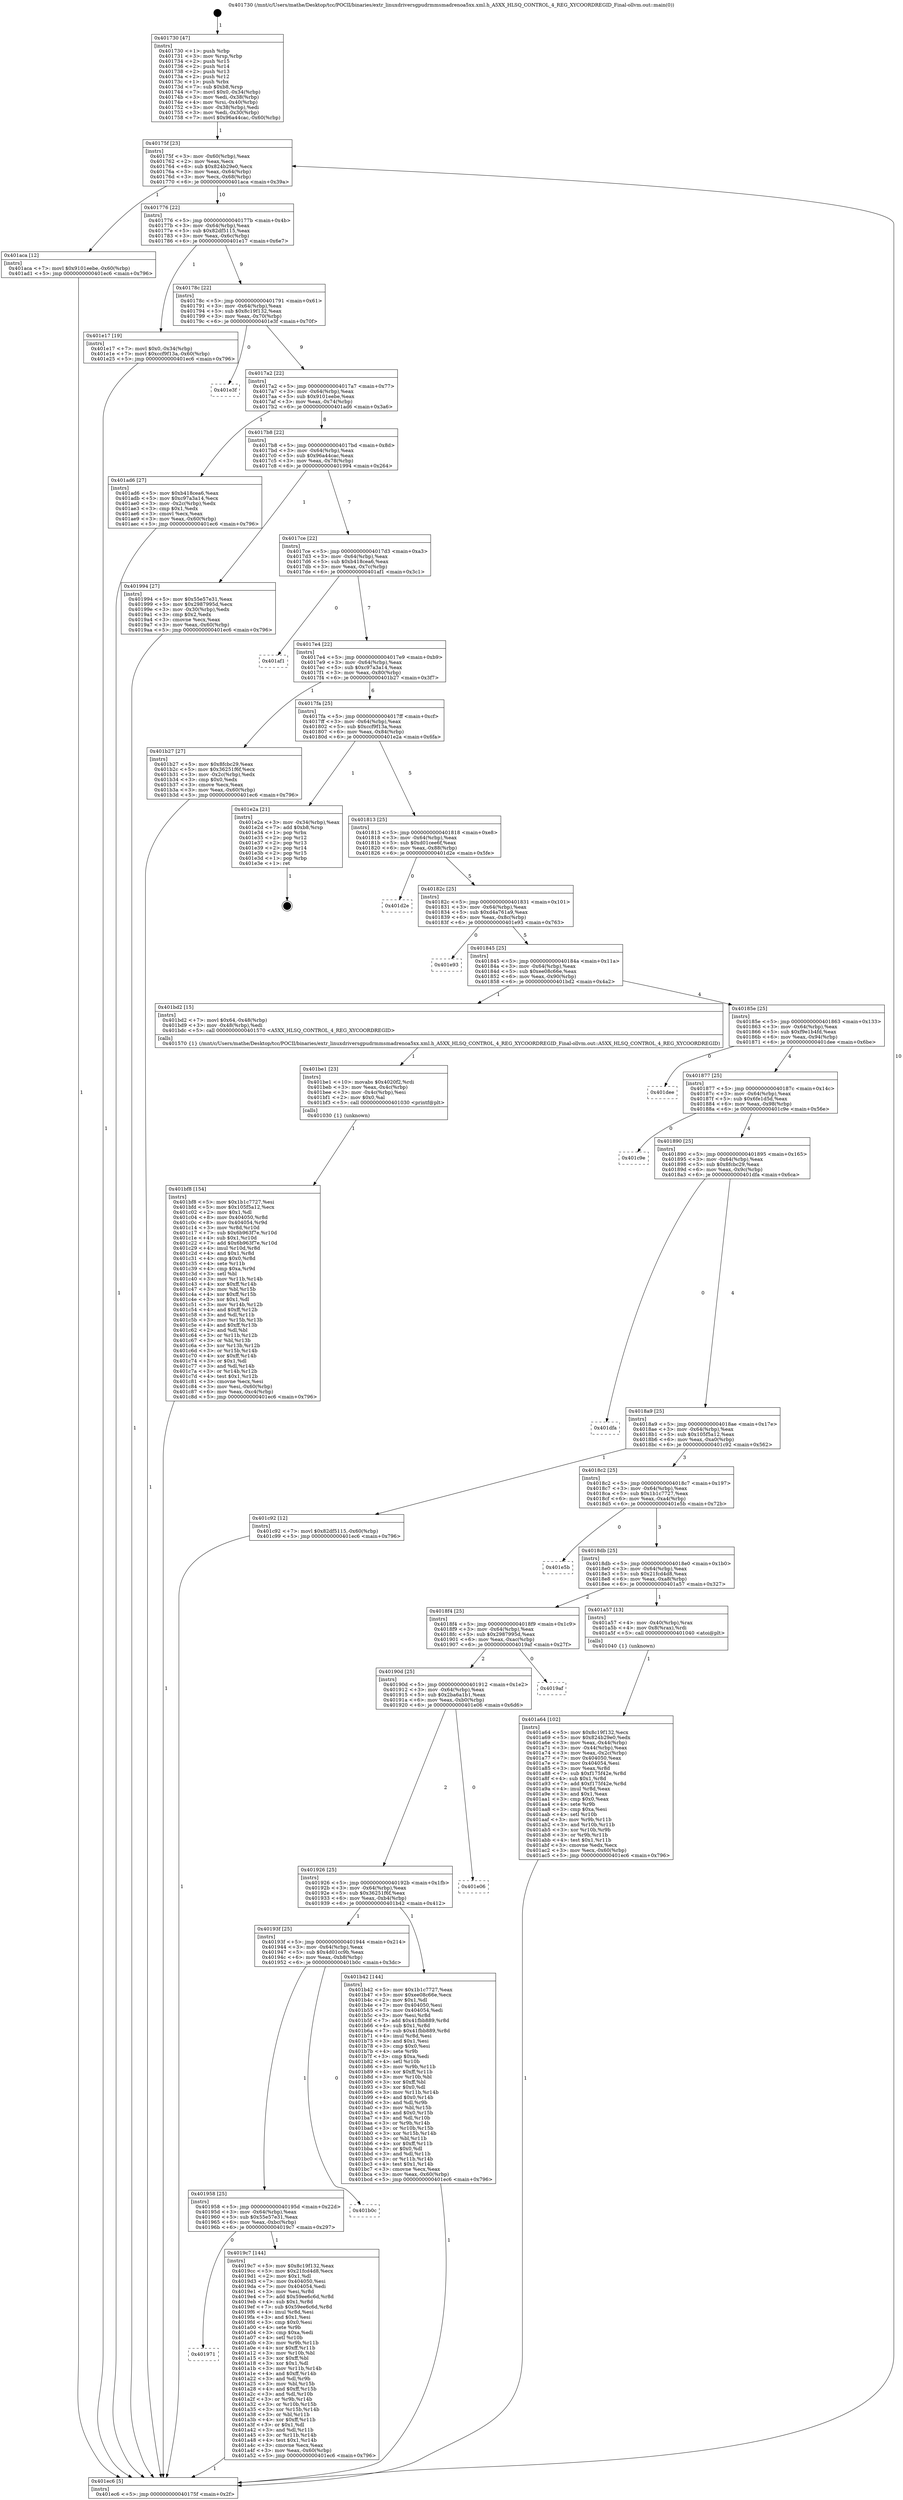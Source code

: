 digraph "0x401730" {
  label = "0x401730 (/mnt/c/Users/mathe/Desktop/tcc/POCII/binaries/extr_linuxdriversgpudrmmsmadrenoa5xx.xml.h_A5XX_HLSQ_CONTROL_4_REG_XYCOORDREGID_Final-ollvm.out::main(0))"
  labelloc = "t"
  node[shape=record]

  Entry [label="",width=0.3,height=0.3,shape=circle,fillcolor=black,style=filled]
  "0x40175f" [label="{
     0x40175f [23]\l
     | [instrs]\l
     &nbsp;&nbsp;0x40175f \<+3\>: mov -0x60(%rbp),%eax\l
     &nbsp;&nbsp;0x401762 \<+2\>: mov %eax,%ecx\l
     &nbsp;&nbsp;0x401764 \<+6\>: sub $0x824b29e0,%ecx\l
     &nbsp;&nbsp;0x40176a \<+3\>: mov %eax,-0x64(%rbp)\l
     &nbsp;&nbsp;0x40176d \<+3\>: mov %ecx,-0x68(%rbp)\l
     &nbsp;&nbsp;0x401770 \<+6\>: je 0000000000401aca \<main+0x39a\>\l
  }"]
  "0x401aca" [label="{
     0x401aca [12]\l
     | [instrs]\l
     &nbsp;&nbsp;0x401aca \<+7\>: movl $0x9101eebe,-0x60(%rbp)\l
     &nbsp;&nbsp;0x401ad1 \<+5\>: jmp 0000000000401ec6 \<main+0x796\>\l
  }"]
  "0x401776" [label="{
     0x401776 [22]\l
     | [instrs]\l
     &nbsp;&nbsp;0x401776 \<+5\>: jmp 000000000040177b \<main+0x4b\>\l
     &nbsp;&nbsp;0x40177b \<+3\>: mov -0x64(%rbp),%eax\l
     &nbsp;&nbsp;0x40177e \<+5\>: sub $0x82df5115,%eax\l
     &nbsp;&nbsp;0x401783 \<+3\>: mov %eax,-0x6c(%rbp)\l
     &nbsp;&nbsp;0x401786 \<+6\>: je 0000000000401e17 \<main+0x6e7\>\l
  }"]
  Exit [label="",width=0.3,height=0.3,shape=circle,fillcolor=black,style=filled,peripheries=2]
  "0x401e17" [label="{
     0x401e17 [19]\l
     | [instrs]\l
     &nbsp;&nbsp;0x401e17 \<+7\>: movl $0x0,-0x34(%rbp)\l
     &nbsp;&nbsp;0x401e1e \<+7\>: movl $0xccf9f13a,-0x60(%rbp)\l
     &nbsp;&nbsp;0x401e25 \<+5\>: jmp 0000000000401ec6 \<main+0x796\>\l
  }"]
  "0x40178c" [label="{
     0x40178c [22]\l
     | [instrs]\l
     &nbsp;&nbsp;0x40178c \<+5\>: jmp 0000000000401791 \<main+0x61\>\l
     &nbsp;&nbsp;0x401791 \<+3\>: mov -0x64(%rbp),%eax\l
     &nbsp;&nbsp;0x401794 \<+5\>: sub $0x8c19f132,%eax\l
     &nbsp;&nbsp;0x401799 \<+3\>: mov %eax,-0x70(%rbp)\l
     &nbsp;&nbsp;0x40179c \<+6\>: je 0000000000401e3f \<main+0x70f\>\l
  }"]
  "0x401bf8" [label="{
     0x401bf8 [154]\l
     | [instrs]\l
     &nbsp;&nbsp;0x401bf8 \<+5\>: mov $0x1b1c7727,%esi\l
     &nbsp;&nbsp;0x401bfd \<+5\>: mov $0x105f5a12,%ecx\l
     &nbsp;&nbsp;0x401c02 \<+2\>: mov $0x1,%dl\l
     &nbsp;&nbsp;0x401c04 \<+8\>: mov 0x404050,%r8d\l
     &nbsp;&nbsp;0x401c0c \<+8\>: mov 0x404054,%r9d\l
     &nbsp;&nbsp;0x401c14 \<+3\>: mov %r8d,%r10d\l
     &nbsp;&nbsp;0x401c17 \<+7\>: sub $0x6b963f7e,%r10d\l
     &nbsp;&nbsp;0x401c1e \<+4\>: sub $0x1,%r10d\l
     &nbsp;&nbsp;0x401c22 \<+7\>: add $0x6b963f7e,%r10d\l
     &nbsp;&nbsp;0x401c29 \<+4\>: imul %r10d,%r8d\l
     &nbsp;&nbsp;0x401c2d \<+4\>: and $0x1,%r8d\l
     &nbsp;&nbsp;0x401c31 \<+4\>: cmp $0x0,%r8d\l
     &nbsp;&nbsp;0x401c35 \<+4\>: sete %r11b\l
     &nbsp;&nbsp;0x401c39 \<+4\>: cmp $0xa,%r9d\l
     &nbsp;&nbsp;0x401c3d \<+3\>: setl %bl\l
     &nbsp;&nbsp;0x401c40 \<+3\>: mov %r11b,%r14b\l
     &nbsp;&nbsp;0x401c43 \<+4\>: xor $0xff,%r14b\l
     &nbsp;&nbsp;0x401c47 \<+3\>: mov %bl,%r15b\l
     &nbsp;&nbsp;0x401c4a \<+4\>: xor $0xff,%r15b\l
     &nbsp;&nbsp;0x401c4e \<+3\>: xor $0x1,%dl\l
     &nbsp;&nbsp;0x401c51 \<+3\>: mov %r14b,%r12b\l
     &nbsp;&nbsp;0x401c54 \<+4\>: and $0xff,%r12b\l
     &nbsp;&nbsp;0x401c58 \<+3\>: and %dl,%r11b\l
     &nbsp;&nbsp;0x401c5b \<+3\>: mov %r15b,%r13b\l
     &nbsp;&nbsp;0x401c5e \<+4\>: and $0xff,%r13b\l
     &nbsp;&nbsp;0x401c62 \<+2\>: and %dl,%bl\l
     &nbsp;&nbsp;0x401c64 \<+3\>: or %r11b,%r12b\l
     &nbsp;&nbsp;0x401c67 \<+3\>: or %bl,%r13b\l
     &nbsp;&nbsp;0x401c6a \<+3\>: xor %r13b,%r12b\l
     &nbsp;&nbsp;0x401c6d \<+3\>: or %r15b,%r14b\l
     &nbsp;&nbsp;0x401c70 \<+4\>: xor $0xff,%r14b\l
     &nbsp;&nbsp;0x401c74 \<+3\>: or $0x1,%dl\l
     &nbsp;&nbsp;0x401c77 \<+3\>: and %dl,%r14b\l
     &nbsp;&nbsp;0x401c7a \<+3\>: or %r14b,%r12b\l
     &nbsp;&nbsp;0x401c7d \<+4\>: test $0x1,%r12b\l
     &nbsp;&nbsp;0x401c81 \<+3\>: cmovne %ecx,%esi\l
     &nbsp;&nbsp;0x401c84 \<+3\>: mov %esi,-0x60(%rbp)\l
     &nbsp;&nbsp;0x401c87 \<+6\>: mov %eax,-0xc4(%rbp)\l
     &nbsp;&nbsp;0x401c8d \<+5\>: jmp 0000000000401ec6 \<main+0x796\>\l
  }"]
  "0x401e3f" [label="{
     0x401e3f\l
  }", style=dashed]
  "0x4017a2" [label="{
     0x4017a2 [22]\l
     | [instrs]\l
     &nbsp;&nbsp;0x4017a2 \<+5\>: jmp 00000000004017a7 \<main+0x77\>\l
     &nbsp;&nbsp;0x4017a7 \<+3\>: mov -0x64(%rbp),%eax\l
     &nbsp;&nbsp;0x4017aa \<+5\>: sub $0x9101eebe,%eax\l
     &nbsp;&nbsp;0x4017af \<+3\>: mov %eax,-0x74(%rbp)\l
     &nbsp;&nbsp;0x4017b2 \<+6\>: je 0000000000401ad6 \<main+0x3a6\>\l
  }"]
  "0x401be1" [label="{
     0x401be1 [23]\l
     | [instrs]\l
     &nbsp;&nbsp;0x401be1 \<+10\>: movabs $0x4020f2,%rdi\l
     &nbsp;&nbsp;0x401beb \<+3\>: mov %eax,-0x4c(%rbp)\l
     &nbsp;&nbsp;0x401bee \<+3\>: mov -0x4c(%rbp),%esi\l
     &nbsp;&nbsp;0x401bf1 \<+2\>: mov $0x0,%al\l
     &nbsp;&nbsp;0x401bf3 \<+5\>: call 0000000000401030 \<printf@plt\>\l
     | [calls]\l
     &nbsp;&nbsp;0x401030 \{1\} (unknown)\l
  }"]
  "0x401ad6" [label="{
     0x401ad6 [27]\l
     | [instrs]\l
     &nbsp;&nbsp;0x401ad6 \<+5\>: mov $0xb418cea6,%eax\l
     &nbsp;&nbsp;0x401adb \<+5\>: mov $0xc97a3a14,%ecx\l
     &nbsp;&nbsp;0x401ae0 \<+3\>: mov -0x2c(%rbp),%edx\l
     &nbsp;&nbsp;0x401ae3 \<+3\>: cmp $0x1,%edx\l
     &nbsp;&nbsp;0x401ae6 \<+3\>: cmovl %ecx,%eax\l
     &nbsp;&nbsp;0x401ae9 \<+3\>: mov %eax,-0x60(%rbp)\l
     &nbsp;&nbsp;0x401aec \<+5\>: jmp 0000000000401ec6 \<main+0x796\>\l
  }"]
  "0x4017b8" [label="{
     0x4017b8 [22]\l
     | [instrs]\l
     &nbsp;&nbsp;0x4017b8 \<+5\>: jmp 00000000004017bd \<main+0x8d\>\l
     &nbsp;&nbsp;0x4017bd \<+3\>: mov -0x64(%rbp),%eax\l
     &nbsp;&nbsp;0x4017c0 \<+5\>: sub $0x96a44cac,%eax\l
     &nbsp;&nbsp;0x4017c5 \<+3\>: mov %eax,-0x78(%rbp)\l
     &nbsp;&nbsp;0x4017c8 \<+6\>: je 0000000000401994 \<main+0x264\>\l
  }"]
  "0x401a64" [label="{
     0x401a64 [102]\l
     | [instrs]\l
     &nbsp;&nbsp;0x401a64 \<+5\>: mov $0x8c19f132,%ecx\l
     &nbsp;&nbsp;0x401a69 \<+5\>: mov $0x824b29e0,%edx\l
     &nbsp;&nbsp;0x401a6e \<+3\>: mov %eax,-0x44(%rbp)\l
     &nbsp;&nbsp;0x401a71 \<+3\>: mov -0x44(%rbp),%eax\l
     &nbsp;&nbsp;0x401a74 \<+3\>: mov %eax,-0x2c(%rbp)\l
     &nbsp;&nbsp;0x401a77 \<+7\>: mov 0x404050,%eax\l
     &nbsp;&nbsp;0x401a7e \<+7\>: mov 0x404054,%esi\l
     &nbsp;&nbsp;0x401a85 \<+3\>: mov %eax,%r8d\l
     &nbsp;&nbsp;0x401a88 \<+7\>: sub $0xf175f42e,%r8d\l
     &nbsp;&nbsp;0x401a8f \<+4\>: sub $0x1,%r8d\l
     &nbsp;&nbsp;0x401a93 \<+7\>: add $0xf175f42e,%r8d\l
     &nbsp;&nbsp;0x401a9a \<+4\>: imul %r8d,%eax\l
     &nbsp;&nbsp;0x401a9e \<+3\>: and $0x1,%eax\l
     &nbsp;&nbsp;0x401aa1 \<+3\>: cmp $0x0,%eax\l
     &nbsp;&nbsp;0x401aa4 \<+4\>: sete %r9b\l
     &nbsp;&nbsp;0x401aa8 \<+3\>: cmp $0xa,%esi\l
     &nbsp;&nbsp;0x401aab \<+4\>: setl %r10b\l
     &nbsp;&nbsp;0x401aaf \<+3\>: mov %r9b,%r11b\l
     &nbsp;&nbsp;0x401ab2 \<+3\>: and %r10b,%r11b\l
     &nbsp;&nbsp;0x401ab5 \<+3\>: xor %r10b,%r9b\l
     &nbsp;&nbsp;0x401ab8 \<+3\>: or %r9b,%r11b\l
     &nbsp;&nbsp;0x401abb \<+4\>: test $0x1,%r11b\l
     &nbsp;&nbsp;0x401abf \<+3\>: cmovne %edx,%ecx\l
     &nbsp;&nbsp;0x401ac2 \<+3\>: mov %ecx,-0x60(%rbp)\l
     &nbsp;&nbsp;0x401ac5 \<+5\>: jmp 0000000000401ec6 \<main+0x796\>\l
  }"]
  "0x401994" [label="{
     0x401994 [27]\l
     | [instrs]\l
     &nbsp;&nbsp;0x401994 \<+5\>: mov $0x55e57e31,%eax\l
     &nbsp;&nbsp;0x401999 \<+5\>: mov $0x2987995d,%ecx\l
     &nbsp;&nbsp;0x40199e \<+3\>: mov -0x30(%rbp),%edx\l
     &nbsp;&nbsp;0x4019a1 \<+3\>: cmp $0x2,%edx\l
     &nbsp;&nbsp;0x4019a4 \<+3\>: cmovne %ecx,%eax\l
     &nbsp;&nbsp;0x4019a7 \<+3\>: mov %eax,-0x60(%rbp)\l
     &nbsp;&nbsp;0x4019aa \<+5\>: jmp 0000000000401ec6 \<main+0x796\>\l
  }"]
  "0x4017ce" [label="{
     0x4017ce [22]\l
     | [instrs]\l
     &nbsp;&nbsp;0x4017ce \<+5\>: jmp 00000000004017d3 \<main+0xa3\>\l
     &nbsp;&nbsp;0x4017d3 \<+3\>: mov -0x64(%rbp),%eax\l
     &nbsp;&nbsp;0x4017d6 \<+5\>: sub $0xb418cea6,%eax\l
     &nbsp;&nbsp;0x4017db \<+3\>: mov %eax,-0x7c(%rbp)\l
     &nbsp;&nbsp;0x4017de \<+6\>: je 0000000000401af1 \<main+0x3c1\>\l
  }"]
  "0x401ec6" [label="{
     0x401ec6 [5]\l
     | [instrs]\l
     &nbsp;&nbsp;0x401ec6 \<+5\>: jmp 000000000040175f \<main+0x2f\>\l
  }"]
  "0x401730" [label="{
     0x401730 [47]\l
     | [instrs]\l
     &nbsp;&nbsp;0x401730 \<+1\>: push %rbp\l
     &nbsp;&nbsp;0x401731 \<+3\>: mov %rsp,%rbp\l
     &nbsp;&nbsp;0x401734 \<+2\>: push %r15\l
     &nbsp;&nbsp;0x401736 \<+2\>: push %r14\l
     &nbsp;&nbsp;0x401738 \<+2\>: push %r13\l
     &nbsp;&nbsp;0x40173a \<+2\>: push %r12\l
     &nbsp;&nbsp;0x40173c \<+1\>: push %rbx\l
     &nbsp;&nbsp;0x40173d \<+7\>: sub $0xb8,%rsp\l
     &nbsp;&nbsp;0x401744 \<+7\>: movl $0x0,-0x34(%rbp)\l
     &nbsp;&nbsp;0x40174b \<+3\>: mov %edi,-0x38(%rbp)\l
     &nbsp;&nbsp;0x40174e \<+4\>: mov %rsi,-0x40(%rbp)\l
     &nbsp;&nbsp;0x401752 \<+3\>: mov -0x38(%rbp),%edi\l
     &nbsp;&nbsp;0x401755 \<+3\>: mov %edi,-0x30(%rbp)\l
     &nbsp;&nbsp;0x401758 \<+7\>: movl $0x96a44cac,-0x60(%rbp)\l
  }"]
  "0x401971" [label="{
     0x401971\l
  }", style=dashed]
  "0x401af1" [label="{
     0x401af1\l
  }", style=dashed]
  "0x4017e4" [label="{
     0x4017e4 [22]\l
     | [instrs]\l
     &nbsp;&nbsp;0x4017e4 \<+5\>: jmp 00000000004017e9 \<main+0xb9\>\l
     &nbsp;&nbsp;0x4017e9 \<+3\>: mov -0x64(%rbp),%eax\l
     &nbsp;&nbsp;0x4017ec \<+5\>: sub $0xc97a3a14,%eax\l
     &nbsp;&nbsp;0x4017f1 \<+3\>: mov %eax,-0x80(%rbp)\l
     &nbsp;&nbsp;0x4017f4 \<+6\>: je 0000000000401b27 \<main+0x3f7\>\l
  }"]
  "0x4019c7" [label="{
     0x4019c7 [144]\l
     | [instrs]\l
     &nbsp;&nbsp;0x4019c7 \<+5\>: mov $0x8c19f132,%eax\l
     &nbsp;&nbsp;0x4019cc \<+5\>: mov $0x21fcd4d8,%ecx\l
     &nbsp;&nbsp;0x4019d1 \<+2\>: mov $0x1,%dl\l
     &nbsp;&nbsp;0x4019d3 \<+7\>: mov 0x404050,%esi\l
     &nbsp;&nbsp;0x4019da \<+7\>: mov 0x404054,%edi\l
     &nbsp;&nbsp;0x4019e1 \<+3\>: mov %esi,%r8d\l
     &nbsp;&nbsp;0x4019e4 \<+7\>: add $0x59ee6c6d,%r8d\l
     &nbsp;&nbsp;0x4019eb \<+4\>: sub $0x1,%r8d\l
     &nbsp;&nbsp;0x4019ef \<+7\>: sub $0x59ee6c6d,%r8d\l
     &nbsp;&nbsp;0x4019f6 \<+4\>: imul %r8d,%esi\l
     &nbsp;&nbsp;0x4019fa \<+3\>: and $0x1,%esi\l
     &nbsp;&nbsp;0x4019fd \<+3\>: cmp $0x0,%esi\l
     &nbsp;&nbsp;0x401a00 \<+4\>: sete %r9b\l
     &nbsp;&nbsp;0x401a04 \<+3\>: cmp $0xa,%edi\l
     &nbsp;&nbsp;0x401a07 \<+4\>: setl %r10b\l
     &nbsp;&nbsp;0x401a0b \<+3\>: mov %r9b,%r11b\l
     &nbsp;&nbsp;0x401a0e \<+4\>: xor $0xff,%r11b\l
     &nbsp;&nbsp;0x401a12 \<+3\>: mov %r10b,%bl\l
     &nbsp;&nbsp;0x401a15 \<+3\>: xor $0xff,%bl\l
     &nbsp;&nbsp;0x401a18 \<+3\>: xor $0x1,%dl\l
     &nbsp;&nbsp;0x401a1b \<+3\>: mov %r11b,%r14b\l
     &nbsp;&nbsp;0x401a1e \<+4\>: and $0xff,%r14b\l
     &nbsp;&nbsp;0x401a22 \<+3\>: and %dl,%r9b\l
     &nbsp;&nbsp;0x401a25 \<+3\>: mov %bl,%r15b\l
     &nbsp;&nbsp;0x401a28 \<+4\>: and $0xff,%r15b\l
     &nbsp;&nbsp;0x401a2c \<+3\>: and %dl,%r10b\l
     &nbsp;&nbsp;0x401a2f \<+3\>: or %r9b,%r14b\l
     &nbsp;&nbsp;0x401a32 \<+3\>: or %r10b,%r15b\l
     &nbsp;&nbsp;0x401a35 \<+3\>: xor %r15b,%r14b\l
     &nbsp;&nbsp;0x401a38 \<+3\>: or %bl,%r11b\l
     &nbsp;&nbsp;0x401a3b \<+4\>: xor $0xff,%r11b\l
     &nbsp;&nbsp;0x401a3f \<+3\>: or $0x1,%dl\l
     &nbsp;&nbsp;0x401a42 \<+3\>: and %dl,%r11b\l
     &nbsp;&nbsp;0x401a45 \<+3\>: or %r11b,%r14b\l
     &nbsp;&nbsp;0x401a48 \<+4\>: test $0x1,%r14b\l
     &nbsp;&nbsp;0x401a4c \<+3\>: cmovne %ecx,%eax\l
     &nbsp;&nbsp;0x401a4f \<+3\>: mov %eax,-0x60(%rbp)\l
     &nbsp;&nbsp;0x401a52 \<+5\>: jmp 0000000000401ec6 \<main+0x796\>\l
  }"]
  "0x401b27" [label="{
     0x401b27 [27]\l
     | [instrs]\l
     &nbsp;&nbsp;0x401b27 \<+5\>: mov $0x8fcbc29,%eax\l
     &nbsp;&nbsp;0x401b2c \<+5\>: mov $0x36251f6f,%ecx\l
     &nbsp;&nbsp;0x401b31 \<+3\>: mov -0x2c(%rbp),%edx\l
     &nbsp;&nbsp;0x401b34 \<+3\>: cmp $0x0,%edx\l
     &nbsp;&nbsp;0x401b37 \<+3\>: cmove %ecx,%eax\l
     &nbsp;&nbsp;0x401b3a \<+3\>: mov %eax,-0x60(%rbp)\l
     &nbsp;&nbsp;0x401b3d \<+5\>: jmp 0000000000401ec6 \<main+0x796\>\l
  }"]
  "0x4017fa" [label="{
     0x4017fa [25]\l
     | [instrs]\l
     &nbsp;&nbsp;0x4017fa \<+5\>: jmp 00000000004017ff \<main+0xcf\>\l
     &nbsp;&nbsp;0x4017ff \<+3\>: mov -0x64(%rbp),%eax\l
     &nbsp;&nbsp;0x401802 \<+5\>: sub $0xccf9f13a,%eax\l
     &nbsp;&nbsp;0x401807 \<+6\>: mov %eax,-0x84(%rbp)\l
     &nbsp;&nbsp;0x40180d \<+6\>: je 0000000000401e2a \<main+0x6fa\>\l
  }"]
  "0x401958" [label="{
     0x401958 [25]\l
     | [instrs]\l
     &nbsp;&nbsp;0x401958 \<+5\>: jmp 000000000040195d \<main+0x22d\>\l
     &nbsp;&nbsp;0x40195d \<+3\>: mov -0x64(%rbp),%eax\l
     &nbsp;&nbsp;0x401960 \<+5\>: sub $0x55e57e31,%eax\l
     &nbsp;&nbsp;0x401965 \<+6\>: mov %eax,-0xbc(%rbp)\l
     &nbsp;&nbsp;0x40196b \<+6\>: je 00000000004019c7 \<main+0x297\>\l
  }"]
  "0x401e2a" [label="{
     0x401e2a [21]\l
     | [instrs]\l
     &nbsp;&nbsp;0x401e2a \<+3\>: mov -0x34(%rbp),%eax\l
     &nbsp;&nbsp;0x401e2d \<+7\>: add $0xb8,%rsp\l
     &nbsp;&nbsp;0x401e34 \<+1\>: pop %rbx\l
     &nbsp;&nbsp;0x401e35 \<+2\>: pop %r12\l
     &nbsp;&nbsp;0x401e37 \<+2\>: pop %r13\l
     &nbsp;&nbsp;0x401e39 \<+2\>: pop %r14\l
     &nbsp;&nbsp;0x401e3b \<+2\>: pop %r15\l
     &nbsp;&nbsp;0x401e3d \<+1\>: pop %rbp\l
     &nbsp;&nbsp;0x401e3e \<+1\>: ret\l
  }"]
  "0x401813" [label="{
     0x401813 [25]\l
     | [instrs]\l
     &nbsp;&nbsp;0x401813 \<+5\>: jmp 0000000000401818 \<main+0xe8\>\l
     &nbsp;&nbsp;0x401818 \<+3\>: mov -0x64(%rbp),%eax\l
     &nbsp;&nbsp;0x40181b \<+5\>: sub $0xd01cee6f,%eax\l
     &nbsp;&nbsp;0x401820 \<+6\>: mov %eax,-0x88(%rbp)\l
     &nbsp;&nbsp;0x401826 \<+6\>: je 0000000000401d2e \<main+0x5fe\>\l
  }"]
  "0x401b0c" [label="{
     0x401b0c\l
  }", style=dashed]
  "0x401d2e" [label="{
     0x401d2e\l
  }", style=dashed]
  "0x40182c" [label="{
     0x40182c [25]\l
     | [instrs]\l
     &nbsp;&nbsp;0x40182c \<+5\>: jmp 0000000000401831 \<main+0x101\>\l
     &nbsp;&nbsp;0x401831 \<+3\>: mov -0x64(%rbp),%eax\l
     &nbsp;&nbsp;0x401834 \<+5\>: sub $0xd4a761a9,%eax\l
     &nbsp;&nbsp;0x401839 \<+6\>: mov %eax,-0x8c(%rbp)\l
     &nbsp;&nbsp;0x40183f \<+6\>: je 0000000000401e93 \<main+0x763\>\l
  }"]
  "0x40193f" [label="{
     0x40193f [25]\l
     | [instrs]\l
     &nbsp;&nbsp;0x40193f \<+5\>: jmp 0000000000401944 \<main+0x214\>\l
     &nbsp;&nbsp;0x401944 \<+3\>: mov -0x64(%rbp),%eax\l
     &nbsp;&nbsp;0x401947 \<+5\>: sub $0x4d01cc9b,%eax\l
     &nbsp;&nbsp;0x40194c \<+6\>: mov %eax,-0xb8(%rbp)\l
     &nbsp;&nbsp;0x401952 \<+6\>: je 0000000000401b0c \<main+0x3dc\>\l
  }"]
  "0x401e93" [label="{
     0x401e93\l
  }", style=dashed]
  "0x401845" [label="{
     0x401845 [25]\l
     | [instrs]\l
     &nbsp;&nbsp;0x401845 \<+5\>: jmp 000000000040184a \<main+0x11a\>\l
     &nbsp;&nbsp;0x40184a \<+3\>: mov -0x64(%rbp),%eax\l
     &nbsp;&nbsp;0x40184d \<+5\>: sub $0xee08c66e,%eax\l
     &nbsp;&nbsp;0x401852 \<+6\>: mov %eax,-0x90(%rbp)\l
     &nbsp;&nbsp;0x401858 \<+6\>: je 0000000000401bd2 \<main+0x4a2\>\l
  }"]
  "0x401b42" [label="{
     0x401b42 [144]\l
     | [instrs]\l
     &nbsp;&nbsp;0x401b42 \<+5\>: mov $0x1b1c7727,%eax\l
     &nbsp;&nbsp;0x401b47 \<+5\>: mov $0xee08c66e,%ecx\l
     &nbsp;&nbsp;0x401b4c \<+2\>: mov $0x1,%dl\l
     &nbsp;&nbsp;0x401b4e \<+7\>: mov 0x404050,%esi\l
     &nbsp;&nbsp;0x401b55 \<+7\>: mov 0x404054,%edi\l
     &nbsp;&nbsp;0x401b5c \<+3\>: mov %esi,%r8d\l
     &nbsp;&nbsp;0x401b5f \<+7\>: add $0x41fbb889,%r8d\l
     &nbsp;&nbsp;0x401b66 \<+4\>: sub $0x1,%r8d\l
     &nbsp;&nbsp;0x401b6a \<+7\>: sub $0x41fbb889,%r8d\l
     &nbsp;&nbsp;0x401b71 \<+4\>: imul %r8d,%esi\l
     &nbsp;&nbsp;0x401b75 \<+3\>: and $0x1,%esi\l
     &nbsp;&nbsp;0x401b78 \<+3\>: cmp $0x0,%esi\l
     &nbsp;&nbsp;0x401b7b \<+4\>: sete %r9b\l
     &nbsp;&nbsp;0x401b7f \<+3\>: cmp $0xa,%edi\l
     &nbsp;&nbsp;0x401b82 \<+4\>: setl %r10b\l
     &nbsp;&nbsp;0x401b86 \<+3\>: mov %r9b,%r11b\l
     &nbsp;&nbsp;0x401b89 \<+4\>: xor $0xff,%r11b\l
     &nbsp;&nbsp;0x401b8d \<+3\>: mov %r10b,%bl\l
     &nbsp;&nbsp;0x401b90 \<+3\>: xor $0xff,%bl\l
     &nbsp;&nbsp;0x401b93 \<+3\>: xor $0x0,%dl\l
     &nbsp;&nbsp;0x401b96 \<+3\>: mov %r11b,%r14b\l
     &nbsp;&nbsp;0x401b99 \<+4\>: and $0x0,%r14b\l
     &nbsp;&nbsp;0x401b9d \<+3\>: and %dl,%r9b\l
     &nbsp;&nbsp;0x401ba0 \<+3\>: mov %bl,%r15b\l
     &nbsp;&nbsp;0x401ba3 \<+4\>: and $0x0,%r15b\l
     &nbsp;&nbsp;0x401ba7 \<+3\>: and %dl,%r10b\l
     &nbsp;&nbsp;0x401baa \<+3\>: or %r9b,%r14b\l
     &nbsp;&nbsp;0x401bad \<+3\>: or %r10b,%r15b\l
     &nbsp;&nbsp;0x401bb0 \<+3\>: xor %r15b,%r14b\l
     &nbsp;&nbsp;0x401bb3 \<+3\>: or %bl,%r11b\l
     &nbsp;&nbsp;0x401bb6 \<+4\>: xor $0xff,%r11b\l
     &nbsp;&nbsp;0x401bba \<+3\>: or $0x0,%dl\l
     &nbsp;&nbsp;0x401bbd \<+3\>: and %dl,%r11b\l
     &nbsp;&nbsp;0x401bc0 \<+3\>: or %r11b,%r14b\l
     &nbsp;&nbsp;0x401bc3 \<+4\>: test $0x1,%r14b\l
     &nbsp;&nbsp;0x401bc7 \<+3\>: cmovne %ecx,%eax\l
     &nbsp;&nbsp;0x401bca \<+3\>: mov %eax,-0x60(%rbp)\l
     &nbsp;&nbsp;0x401bcd \<+5\>: jmp 0000000000401ec6 \<main+0x796\>\l
  }"]
  "0x401bd2" [label="{
     0x401bd2 [15]\l
     | [instrs]\l
     &nbsp;&nbsp;0x401bd2 \<+7\>: movl $0x64,-0x48(%rbp)\l
     &nbsp;&nbsp;0x401bd9 \<+3\>: mov -0x48(%rbp),%edi\l
     &nbsp;&nbsp;0x401bdc \<+5\>: call 0000000000401570 \<A5XX_HLSQ_CONTROL_4_REG_XYCOORDREGID\>\l
     | [calls]\l
     &nbsp;&nbsp;0x401570 \{1\} (/mnt/c/Users/mathe/Desktop/tcc/POCII/binaries/extr_linuxdriversgpudrmmsmadrenoa5xx.xml.h_A5XX_HLSQ_CONTROL_4_REG_XYCOORDREGID_Final-ollvm.out::A5XX_HLSQ_CONTROL_4_REG_XYCOORDREGID)\l
  }"]
  "0x40185e" [label="{
     0x40185e [25]\l
     | [instrs]\l
     &nbsp;&nbsp;0x40185e \<+5\>: jmp 0000000000401863 \<main+0x133\>\l
     &nbsp;&nbsp;0x401863 \<+3\>: mov -0x64(%rbp),%eax\l
     &nbsp;&nbsp;0x401866 \<+5\>: sub $0xf9e1b4fd,%eax\l
     &nbsp;&nbsp;0x40186b \<+6\>: mov %eax,-0x94(%rbp)\l
     &nbsp;&nbsp;0x401871 \<+6\>: je 0000000000401dee \<main+0x6be\>\l
  }"]
  "0x401926" [label="{
     0x401926 [25]\l
     | [instrs]\l
     &nbsp;&nbsp;0x401926 \<+5\>: jmp 000000000040192b \<main+0x1fb\>\l
     &nbsp;&nbsp;0x40192b \<+3\>: mov -0x64(%rbp),%eax\l
     &nbsp;&nbsp;0x40192e \<+5\>: sub $0x36251f6f,%eax\l
     &nbsp;&nbsp;0x401933 \<+6\>: mov %eax,-0xb4(%rbp)\l
     &nbsp;&nbsp;0x401939 \<+6\>: je 0000000000401b42 \<main+0x412\>\l
  }"]
  "0x401dee" [label="{
     0x401dee\l
  }", style=dashed]
  "0x401877" [label="{
     0x401877 [25]\l
     | [instrs]\l
     &nbsp;&nbsp;0x401877 \<+5\>: jmp 000000000040187c \<main+0x14c\>\l
     &nbsp;&nbsp;0x40187c \<+3\>: mov -0x64(%rbp),%eax\l
     &nbsp;&nbsp;0x40187f \<+5\>: sub $0x6fe1d5d,%eax\l
     &nbsp;&nbsp;0x401884 \<+6\>: mov %eax,-0x98(%rbp)\l
     &nbsp;&nbsp;0x40188a \<+6\>: je 0000000000401c9e \<main+0x56e\>\l
  }"]
  "0x401e06" [label="{
     0x401e06\l
  }", style=dashed]
  "0x401c9e" [label="{
     0x401c9e\l
  }", style=dashed]
  "0x401890" [label="{
     0x401890 [25]\l
     | [instrs]\l
     &nbsp;&nbsp;0x401890 \<+5\>: jmp 0000000000401895 \<main+0x165\>\l
     &nbsp;&nbsp;0x401895 \<+3\>: mov -0x64(%rbp),%eax\l
     &nbsp;&nbsp;0x401898 \<+5\>: sub $0x8fcbc29,%eax\l
     &nbsp;&nbsp;0x40189d \<+6\>: mov %eax,-0x9c(%rbp)\l
     &nbsp;&nbsp;0x4018a3 \<+6\>: je 0000000000401dfa \<main+0x6ca\>\l
  }"]
  "0x40190d" [label="{
     0x40190d [25]\l
     | [instrs]\l
     &nbsp;&nbsp;0x40190d \<+5\>: jmp 0000000000401912 \<main+0x1e2\>\l
     &nbsp;&nbsp;0x401912 \<+3\>: mov -0x64(%rbp),%eax\l
     &nbsp;&nbsp;0x401915 \<+5\>: sub $0x2ba6a1b1,%eax\l
     &nbsp;&nbsp;0x40191a \<+6\>: mov %eax,-0xb0(%rbp)\l
     &nbsp;&nbsp;0x401920 \<+6\>: je 0000000000401e06 \<main+0x6d6\>\l
  }"]
  "0x401dfa" [label="{
     0x401dfa\l
  }", style=dashed]
  "0x4018a9" [label="{
     0x4018a9 [25]\l
     | [instrs]\l
     &nbsp;&nbsp;0x4018a9 \<+5\>: jmp 00000000004018ae \<main+0x17e\>\l
     &nbsp;&nbsp;0x4018ae \<+3\>: mov -0x64(%rbp),%eax\l
     &nbsp;&nbsp;0x4018b1 \<+5\>: sub $0x105f5a12,%eax\l
     &nbsp;&nbsp;0x4018b6 \<+6\>: mov %eax,-0xa0(%rbp)\l
     &nbsp;&nbsp;0x4018bc \<+6\>: je 0000000000401c92 \<main+0x562\>\l
  }"]
  "0x4019af" [label="{
     0x4019af\l
  }", style=dashed]
  "0x401c92" [label="{
     0x401c92 [12]\l
     | [instrs]\l
     &nbsp;&nbsp;0x401c92 \<+7\>: movl $0x82df5115,-0x60(%rbp)\l
     &nbsp;&nbsp;0x401c99 \<+5\>: jmp 0000000000401ec6 \<main+0x796\>\l
  }"]
  "0x4018c2" [label="{
     0x4018c2 [25]\l
     | [instrs]\l
     &nbsp;&nbsp;0x4018c2 \<+5\>: jmp 00000000004018c7 \<main+0x197\>\l
     &nbsp;&nbsp;0x4018c7 \<+3\>: mov -0x64(%rbp),%eax\l
     &nbsp;&nbsp;0x4018ca \<+5\>: sub $0x1b1c7727,%eax\l
     &nbsp;&nbsp;0x4018cf \<+6\>: mov %eax,-0xa4(%rbp)\l
     &nbsp;&nbsp;0x4018d5 \<+6\>: je 0000000000401e5b \<main+0x72b\>\l
  }"]
  "0x4018f4" [label="{
     0x4018f4 [25]\l
     | [instrs]\l
     &nbsp;&nbsp;0x4018f4 \<+5\>: jmp 00000000004018f9 \<main+0x1c9\>\l
     &nbsp;&nbsp;0x4018f9 \<+3\>: mov -0x64(%rbp),%eax\l
     &nbsp;&nbsp;0x4018fc \<+5\>: sub $0x2987995d,%eax\l
     &nbsp;&nbsp;0x401901 \<+6\>: mov %eax,-0xac(%rbp)\l
     &nbsp;&nbsp;0x401907 \<+6\>: je 00000000004019af \<main+0x27f\>\l
  }"]
  "0x401e5b" [label="{
     0x401e5b\l
  }", style=dashed]
  "0x4018db" [label="{
     0x4018db [25]\l
     | [instrs]\l
     &nbsp;&nbsp;0x4018db \<+5\>: jmp 00000000004018e0 \<main+0x1b0\>\l
     &nbsp;&nbsp;0x4018e0 \<+3\>: mov -0x64(%rbp),%eax\l
     &nbsp;&nbsp;0x4018e3 \<+5\>: sub $0x21fcd4d8,%eax\l
     &nbsp;&nbsp;0x4018e8 \<+6\>: mov %eax,-0xa8(%rbp)\l
     &nbsp;&nbsp;0x4018ee \<+6\>: je 0000000000401a57 \<main+0x327\>\l
  }"]
  "0x401a57" [label="{
     0x401a57 [13]\l
     | [instrs]\l
     &nbsp;&nbsp;0x401a57 \<+4\>: mov -0x40(%rbp),%rax\l
     &nbsp;&nbsp;0x401a5b \<+4\>: mov 0x8(%rax),%rdi\l
     &nbsp;&nbsp;0x401a5f \<+5\>: call 0000000000401040 \<atoi@plt\>\l
     | [calls]\l
     &nbsp;&nbsp;0x401040 \{1\} (unknown)\l
  }"]
  Entry -> "0x401730" [label=" 1"]
  "0x40175f" -> "0x401aca" [label=" 1"]
  "0x40175f" -> "0x401776" [label=" 10"]
  "0x401e2a" -> Exit [label=" 1"]
  "0x401776" -> "0x401e17" [label=" 1"]
  "0x401776" -> "0x40178c" [label=" 9"]
  "0x401e17" -> "0x401ec6" [label=" 1"]
  "0x40178c" -> "0x401e3f" [label=" 0"]
  "0x40178c" -> "0x4017a2" [label=" 9"]
  "0x401c92" -> "0x401ec6" [label=" 1"]
  "0x4017a2" -> "0x401ad6" [label=" 1"]
  "0x4017a2" -> "0x4017b8" [label=" 8"]
  "0x401bf8" -> "0x401ec6" [label=" 1"]
  "0x4017b8" -> "0x401994" [label=" 1"]
  "0x4017b8" -> "0x4017ce" [label=" 7"]
  "0x401994" -> "0x401ec6" [label=" 1"]
  "0x401730" -> "0x40175f" [label=" 1"]
  "0x401ec6" -> "0x40175f" [label=" 10"]
  "0x401be1" -> "0x401bf8" [label=" 1"]
  "0x4017ce" -> "0x401af1" [label=" 0"]
  "0x4017ce" -> "0x4017e4" [label=" 7"]
  "0x401bd2" -> "0x401be1" [label=" 1"]
  "0x4017e4" -> "0x401b27" [label=" 1"]
  "0x4017e4" -> "0x4017fa" [label=" 6"]
  "0x401b42" -> "0x401ec6" [label=" 1"]
  "0x4017fa" -> "0x401e2a" [label=" 1"]
  "0x4017fa" -> "0x401813" [label=" 5"]
  "0x401ad6" -> "0x401ec6" [label=" 1"]
  "0x401813" -> "0x401d2e" [label=" 0"]
  "0x401813" -> "0x40182c" [label=" 5"]
  "0x401aca" -> "0x401ec6" [label=" 1"]
  "0x40182c" -> "0x401e93" [label=" 0"]
  "0x40182c" -> "0x401845" [label=" 5"]
  "0x401a57" -> "0x401a64" [label=" 1"]
  "0x401845" -> "0x401bd2" [label=" 1"]
  "0x401845" -> "0x40185e" [label=" 4"]
  "0x4019c7" -> "0x401ec6" [label=" 1"]
  "0x40185e" -> "0x401dee" [label=" 0"]
  "0x40185e" -> "0x401877" [label=" 4"]
  "0x401958" -> "0x4019c7" [label=" 1"]
  "0x401877" -> "0x401c9e" [label=" 0"]
  "0x401877" -> "0x401890" [label=" 4"]
  "0x401b27" -> "0x401ec6" [label=" 1"]
  "0x401890" -> "0x401dfa" [label=" 0"]
  "0x401890" -> "0x4018a9" [label=" 4"]
  "0x40193f" -> "0x401b0c" [label=" 0"]
  "0x4018a9" -> "0x401c92" [label=" 1"]
  "0x4018a9" -> "0x4018c2" [label=" 3"]
  "0x401a64" -> "0x401ec6" [label=" 1"]
  "0x4018c2" -> "0x401e5b" [label=" 0"]
  "0x4018c2" -> "0x4018db" [label=" 3"]
  "0x401926" -> "0x401b42" [label=" 1"]
  "0x4018db" -> "0x401a57" [label=" 1"]
  "0x4018db" -> "0x4018f4" [label=" 2"]
  "0x401926" -> "0x40193f" [label=" 1"]
  "0x4018f4" -> "0x4019af" [label=" 0"]
  "0x4018f4" -> "0x40190d" [label=" 2"]
  "0x40193f" -> "0x401958" [label=" 1"]
  "0x40190d" -> "0x401e06" [label=" 0"]
  "0x40190d" -> "0x401926" [label=" 2"]
  "0x401958" -> "0x401971" [label=" 0"]
}
